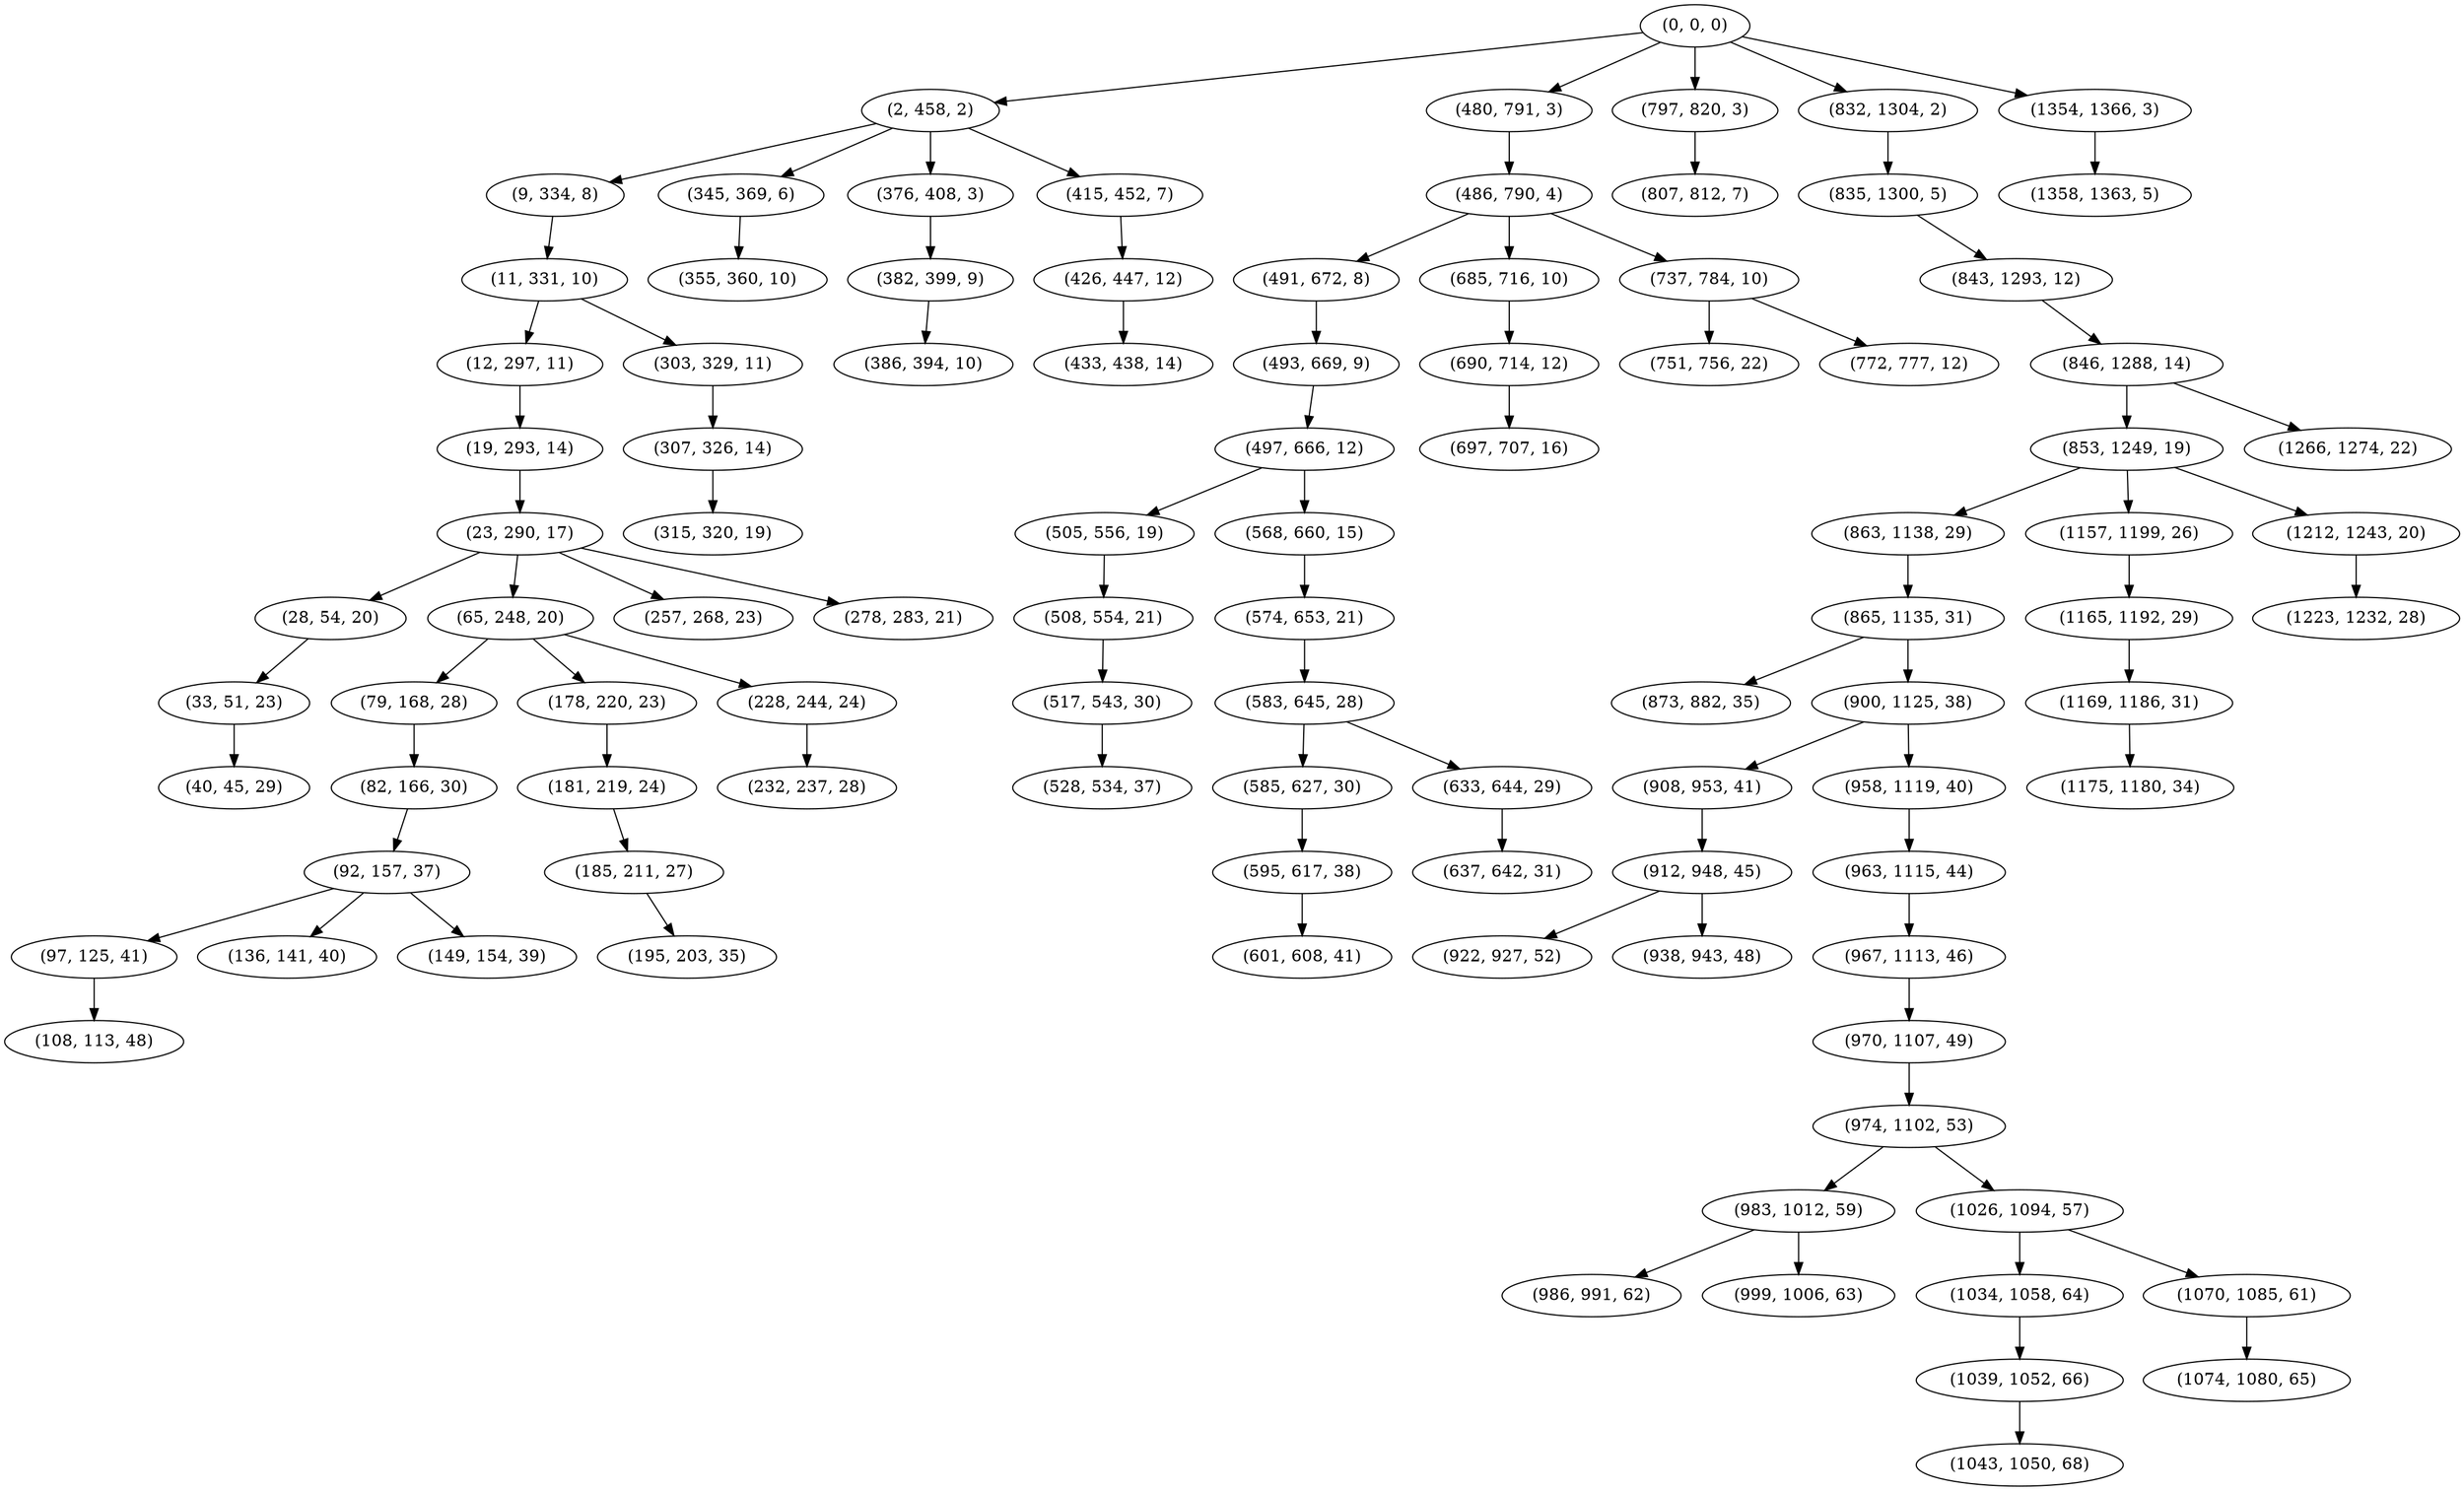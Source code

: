 digraph tree {
    "(0, 0, 0)";
    "(2, 458, 2)";
    "(9, 334, 8)";
    "(11, 331, 10)";
    "(12, 297, 11)";
    "(19, 293, 14)";
    "(23, 290, 17)";
    "(28, 54, 20)";
    "(33, 51, 23)";
    "(40, 45, 29)";
    "(65, 248, 20)";
    "(79, 168, 28)";
    "(82, 166, 30)";
    "(92, 157, 37)";
    "(97, 125, 41)";
    "(108, 113, 48)";
    "(136, 141, 40)";
    "(149, 154, 39)";
    "(178, 220, 23)";
    "(181, 219, 24)";
    "(185, 211, 27)";
    "(195, 203, 35)";
    "(228, 244, 24)";
    "(232, 237, 28)";
    "(257, 268, 23)";
    "(278, 283, 21)";
    "(303, 329, 11)";
    "(307, 326, 14)";
    "(315, 320, 19)";
    "(345, 369, 6)";
    "(355, 360, 10)";
    "(376, 408, 3)";
    "(382, 399, 9)";
    "(386, 394, 10)";
    "(415, 452, 7)";
    "(426, 447, 12)";
    "(433, 438, 14)";
    "(480, 791, 3)";
    "(486, 790, 4)";
    "(491, 672, 8)";
    "(493, 669, 9)";
    "(497, 666, 12)";
    "(505, 556, 19)";
    "(508, 554, 21)";
    "(517, 543, 30)";
    "(528, 534, 37)";
    "(568, 660, 15)";
    "(574, 653, 21)";
    "(583, 645, 28)";
    "(585, 627, 30)";
    "(595, 617, 38)";
    "(601, 608, 41)";
    "(633, 644, 29)";
    "(637, 642, 31)";
    "(685, 716, 10)";
    "(690, 714, 12)";
    "(697, 707, 16)";
    "(737, 784, 10)";
    "(751, 756, 22)";
    "(772, 777, 12)";
    "(797, 820, 3)";
    "(807, 812, 7)";
    "(832, 1304, 2)";
    "(835, 1300, 5)";
    "(843, 1293, 12)";
    "(846, 1288, 14)";
    "(853, 1249, 19)";
    "(863, 1138, 29)";
    "(865, 1135, 31)";
    "(873, 882, 35)";
    "(900, 1125, 38)";
    "(908, 953, 41)";
    "(912, 948, 45)";
    "(922, 927, 52)";
    "(938, 943, 48)";
    "(958, 1119, 40)";
    "(963, 1115, 44)";
    "(967, 1113, 46)";
    "(970, 1107, 49)";
    "(974, 1102, 53)";
    "(983, 1012, 59)";
    "(986, 991, 62)";
    "(999, 1006, 63)";
    "(1026, 1094, 57)";
    "(1034, 1058, 64)";
    "(1039, 1052, 66)";
    "(1043, 1050, 68)";
    "(1070, 1085, 61)";
    "(1074, 1080, 65)";
    "(1157, 1199, 26)";
    "(1165, 1192, 29)";
    "(1169, 1186, 31)";
    "(1175, 1180, 34)";
    "(1212, 1243, 20)";
    "(1223, 1232, 28)";
    "(1266, 1274, 22)";
    "(1354, 1366, 3)";
    "(1358, 1363, 5)";
    "(0, 0, 0)" -> "(2, 458, 2)";
    "(0, 0, 0)" -> "(480, 791, 3)";
    "(0, 0, 0)" -> "(797, 820, 3)";
    "(0, 0, 0)" -> "(832, 1304, 2)";
    "(0, 0, 0)" -> "(1354, 1366, 3)";
    "(2, 458, 2)" -> "(9, 334, 8)";
    "(2, 458, 2)" -> "(345, 369, 6)";
    "(2, 458, 2)" -> "(376, 408, 3)";
    "(2, 458, 2)" -> "(415, 452, 7)";
    "(9, 334, 8)" -> "(11, 331, 10)";
    "(11, 331, 10)" -> "(12, 297, 11)";
    "(11, 331, 10)" -> "(303, 329, 11)";
    "(12, 297, 11)" -> "(19, 293, 14)";
    "(19, 293, 14)" -> "(23, 290, 17)";
    "(23, 290, 17)" -> "(28, 54, 20)";
    "(23, 290, 17)" -> "(65, 248, 20)";
    "(23, 290, 17)" -> "(257, 268, 23)";
    "(23, 290, 17)" -> "(278, 283, 21)";
    "(28, 54, 20)" -> "(33, 51, 23)";
    "(33, 51, 23)" -> "(40, 45, 29)";
    "(65, 248, 20)" -> "(79, 168, 28)";
    "(65, 248, 20)" -> "(178, 220, 23)";
    "(65, 248, 20)" -> "(228, 244, 24)";
    "(79, 168, 28)" -> "(82, 166, 30)";
    "(82, 166, 30)" -> "(92, 157, 37)";
    "(92, 157, 37)" -> "(97, 125, 41)";
    "(92, 157, 37)" -> "(136, 141, 40)";
    "(92, 157, 37)" -> "(149, 154, 39)";
    "(97, 125, 41)" -> "(108, 113, 48)";
    "(178, 220, 23)" -> "(181, 219, 24)";
    "(181, 219, 24)" -> "(185, 211, 27)";
    "(185, 211, 27)" -> "(195, 203, 35)";
    "(228, 244, 24)" -> "(232, 237, 28)";
    "(303, 329, 11)" -> "(307, 326, 14)";
    "(307, 326, 14)" -> "(315, 320, 19)";
    "(345, 369, 6)" -> "(355, 360, 10)";
    "(376, 408, 3)" -> "(382, 399, 9)";
    "(382, 399, 9)" -> "(386, 394, 10)";
    "(415, 452, 7)" -> "(426, 447, 12)";
    "(426, 447, 12)" -> "(433, 438, 14)";
    "(480, 791, 3)" -> "(486, 790, 4)";
    "(486, 790, 4)" -> "(491, 672, 8)";
    "(486, 790, 4)" -> "(685, 716, 10)";
    "(486, 790, 4)" -> "(737, 784, 10)";
    "(491, 672, 8)" -> "(493, 669, 9)";
    "(493, 669, 9)" -> "(497, 666, 12)";
    "(497, 666, 12)" -> "(505, 556, 19)";
    "(497, 666, 12)" -> "(568, 660, 15)";
    "(505, 556, 19)" -> "(508, 554, 21)";
    "(508, 554, 21)" -> "(517, 543, 30)";
    "(517, 543, 30)" -> "(528, 534, 37)";
    "(568, 660, 15)" -> "(574, 653, 21)";
    "(574, 653, 21)" -> "(583, 645, 28)";
    "(583, 645, 28)" -> "(585, 627, 30)";
    "(583, 645, 28)" -> "(633, 644, 29)";
    "(585, 627, 30)" -> "(595, 617, 38)";
    "(595, 617, 38)" -> "(601, 608, 41)";
    "(633, 644, 29)" -> "(637, 642, 31)";
    "(685, 716, 10)" -> "(690, 714, 12)";
    "(690, 714, 12)" -> "(697, 707, 16)";
    "(737, 784, 10)" -> "(751, 756, 22)";
    "(737, 784, 10)" -> "(772, 777, 12)";
    "(797, 820, 3)" -> "(807, 812, 7)";
    "(832, 1304, 2)" -> "(835, 1300, 5)";
    "(835, 1300, 5)" -> "(843, 1293, 12)";
    "(843, 1293, 12)" -> "(846, 1288, 14)";
    "(846, 1288, 14)" -> "(853, 1249, 19)";
    "(846, 1288, 14)" -> "(1266, 1274, 22)";
    "(853, 1249, 19)" -> "(863, 1138, 29)";
    "(853, 1249, 19)" -> "(1157, 1199, 26)";
    "(853, 1249, 19)" -> "(1212, 1243, 20)";
    "(863, 1138, 29)" -> "(865, 1135, 31)";
    "(865, 1135, 31)" -> "(873, 882, 35)";
    "(865, 1135, 31)" -> "(900, 1125, 38)";
    "(900, 1125, 38)" -> "(908, 953, 41)";
    "(900, 1125, 38)" -> "(958, 1119, 40)";
    "(908, 953, 41)" -> "(912, 948, 45)";
    "(912, 948, 45)" -> "(922, 927, 52)";
    "(912, 948, 45)" -> "(938, 943, 48)";
    "(958, 1119, 40)" -> "(963, 1115, 44)";
    "(963, 1115, 44)" -> "(967, 1113, 46)";
    "(967, 1113, 46)" -> "(970, 1107, 49)";
    "(970, 1107, 49)" -> "(974, 1102, 53)";
    "(974, 1102, 53)" -> "(983, 1012, 59)";
    "(974, 1102, 53)" -> "(1026, 1094, 57)";
    "(983, 1012, 59)" -> "(986, 991, 62)";
    "(983, 1012, 59)" -> "(999, 1006, 63)";
    "(1026, 1094, 57)" -> "(1034, 1058, 64)";
    "(1026, 1094, 57)" -> "(1070, 1085, 61)";
    "(1034, 1058, 64)" -> "(1039, 1052, 66)";
    "(1039, 1052, 66)" -> "(1043, 1050, 68)";
    "(1070, 1085, 61)" -> "(1074, 1080, 65)";
    "(1157, 1199, 26)" -> "(1165, 1192, 29)";
    "(1165, 1192, 29)" -> "(1169, 1186, 31)";
    "(1169, 1186, 31)" -> "(1175, 1180, 34)";
    "(1212, 1243, 20)" -> "(1223, 1232, 28)";
    "(1354, 1366, 3)" -> "(1358, 1363, 5)";
}
